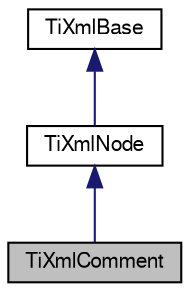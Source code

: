 digraph G
{
  bgcolor="transparent";
  edge [fontname="FreeSans",fontsize=10,labelfontname="FreeSans",labelfontsize=10];
  node [fontname="FreeSans",fontsize=10,shape=record];
  Node1 [label="TiXmlComment",height=0.2,width=0.4,color="black", fillcolor="grey75", style="filled" fontcolor="black"];
  Node2 -> Node1 [dir=back,color="midnightblue",fontsize=10,style="solid",fontname="FreeSans"];
  Node2 [label="TiXmlNode",height=0.2,width=0.4,color="black",URL="$classTiXmlNode.html"];
  Node3 -> Node2 [dir=back,color="midnightblue",fontsize=10,style="solid",fontname="FreeSans"];
  Node3 [label="TiXmlBase",height=0.2,width=0.4,color="black",URL="$classTiXmlBase.html"];
}
